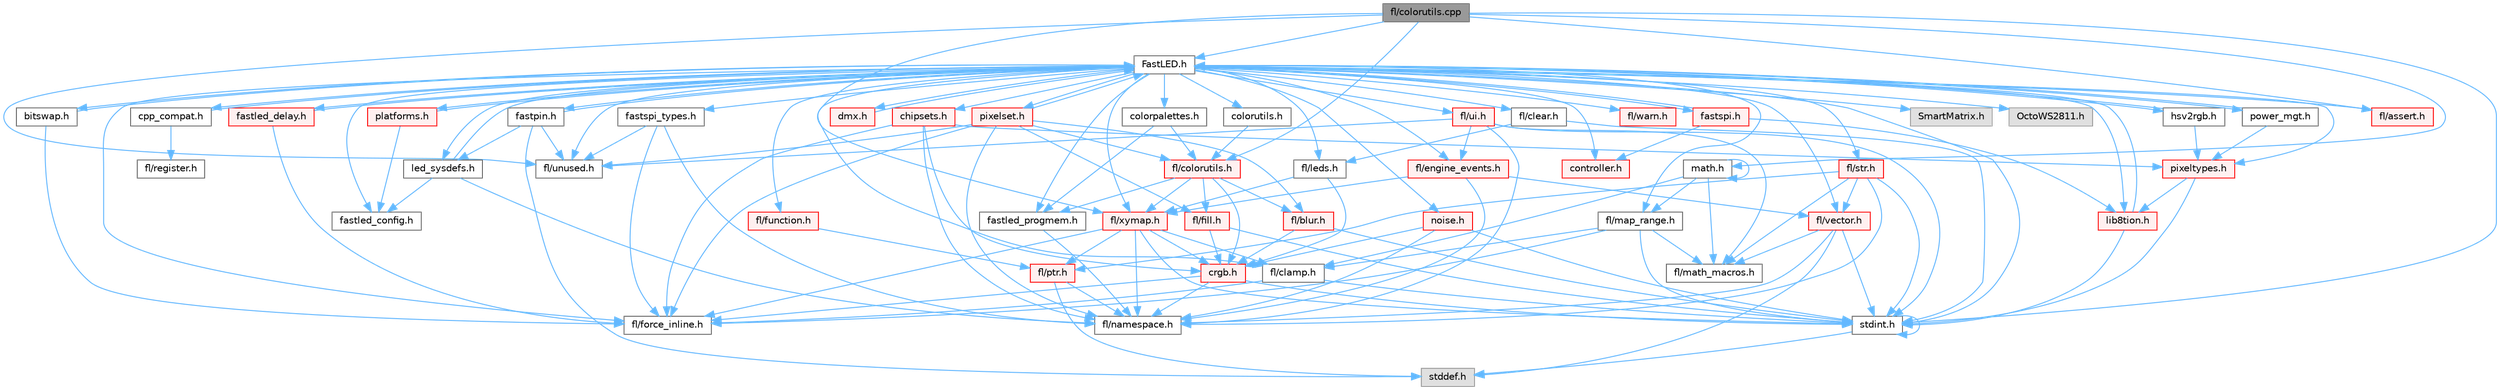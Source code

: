 digraph "fl/colorutils.cpp"
{
 // INTERACTIVE_SVG=YES
 // LATEX_PDF_SIZE
  bgcolor="transparent";
  edge [fontname=Helvetica,fontsize=10,labelfontname=Helvetica,labelfontsize=10];
  node [fontname=Helvetica,fontsize=10,shape=box,height=0.2,width=0.4];
  Node1 [id="Node000001",label="fl/colorutils.cpp",height=0.2,width=0.4,color="gray40", fillcolor="grey60", style="filled", fontcolor="black",tooltip="Misc utility functions for palettes, blending, and more."];
  Node1 -> Node2 [id="edge1_Node000001_Node000002",color="steelblue1",style="solid",tooltip=" "];
  Node2 [id="Node000002",label="math.h",height=0.2,width=0.4,color="grey40", fillcolor="white", style="filled",URL="$df/db1/math_8h.html",tooltip=" "];
  Node2 -> Node3 [id="edge2_Node000002_Node000003",color="steelblue1",style="solid",tooltip=" "];
  Node3 [id="Node000003",label="fl/clamp.h",height=0.2,width=0.4,color="grey40", fillcolor="white", style="filled",URL="$d6/dd3/clamp_8h.html",tooltip=" "];
  Node3 -> Node4 [id="edge3_Node000003_Node000004",color="steelblue1",style="solid",tooltip=" "];
  Node4 [id="Node000004",label="stdint.h",height=0.2,width=0.4,color="grey40", fillcolor="white", style="filled",URL="$df/dd8/stdint_8h.html",tooltip=" "];
  Node4 -> Node5 [id="edge4_Node000004_Node000005",color="steelblue1",style="solid",tooltip=" "];
  Node5 [id="Node000005",label="stddef.h",height=0.2,width=0.4,color="grey60", fillcolor="#E0E0E0", style="filled",tooltip=" "];
  Node4 -> Node4 [id="edge5_Node000004_Node000004",color="steelblue1",style="solid",tooltip=" "];
  Node3 -> Node6 [id="edge6_Node000003_Node000006",color="steelblue1",style="solid",tooltip=" "];
  Node6 [id="Node000006",label="fl/force_inline.h",height=0.2,width=0.4,color="grey40", fillcolor="white", style="filled",URL="$d4/d64/force__inline_8h.html",tooltip=" "];
  Node2 -> Node7 [id="edge7_Node000002_Node000007",color="steelblue1",style="solid",tooltip=" "];
  Node7 [id="Node000007",label="fl/map_range.h",height=0.2,width=0.4,color="grey40", fillcolor="white", style="filled",URL="$d1/d47/map__range_8h.html",tooltip=" "];
  Node7 -> Node4 [id="edge8_Node000007_Node000004",color="steelblue1",style="solid",tooltip=" "];
  Node7 -> Node3 [id="edge9_Node000007_Node000003",color="steelblue1",style="solid",tooltip=" "];
  Node7 -> Node6 [id="edge10_Node000007_Node000006",color="steelblue1",style="solid",tooltip=" "];
  Node7 -> Node8 [id="edge11_Node000007_Node000008",color="steelblue1",style="solid",tooltip=" "];
  Node8 [id="Node000008",label="fl/math_macros.h",height=0.2,width=0.4,color="grey40", fillcolor="white", style="filled",URL="$d8/db8/math__macros_8h.html",tooltip=" "];
  Node2 -> Node8 [id="edge12_Node000002_Node000008",color="steelblue1",style="solid",tooltip=" "];
  Node2 -> Node2 [id="edge13_Node000002_Node000002",color="steelblue1",style="solid",tooltip=" "];
  Node1 -> Node4 [id="edge14_Node000001_Node000004",color="steelblue1",style="solid",tooltip=" "];
  Node1 -> Node9 [id="edge15_Node000001_Node000009",color="steelblue1",style="solid",tooltip=" "];
  Node9 [id="Node000009",label="FastLED.h",height=0.2,width=0.4,color="grey40", fillcolor="white", style="filled",URL="$db/d97/_fast_l_e_d_8h.html",tooltip="central include file for FastLED, defines the CFastLED class/object"];
  Node9 -> Node4 [id="edge16_Node000009_Node000004",color="steelblue1",style="solid",tooltip=" "];
  Node9 -> Node10 [id="edge17_Node000009_Node000010",color="steelblue1",style="solid",tooltip=" "];
  Node10 [id="Node000010",label="SmartMatrix.h",height=0.2,width=0.4,color="grey60", fillcolor="#E0E0E0", style="filled",tooltip=" "];
  Node9 -> Node11 [id="edge18_Node000009_Node000011",color="steelblue1",style="solid",tooltip=" "];
  Node11 [id="Node000011",label="OctoWS2811.h",height=0.2,width=0.4,color="grey60", fillcolor="#E0E0E0", style="filled",tooltip=" "];
  Node9 -> Node6 [id="edge19_Node000009_Node000006",color="steelblue1",style="solid",tooltip=" "];
  Node9 -> Node12 [id="edge20_Node000009_Node000012",color="steelblue1",style="solid",tooltip=" "];
  Node12 [id="Node000012",label="cpp_compat.h",height=0.2,width=0.4,color="grey40", fillcolor="white", style="filled",URL="$d9/d13/cpp__compat_8h.html",tooltip="Compatibility functions based on C++ version."];
  Node12 -> Node9 [id="edge21_Node000012_Node000009",color="steelblue1",style="solid",tooltip=" "];
  Node12 -> Node13 [id="edge22_Node000012_Node000013",color="steelblue1",style="solid",tooltip=" "];
  Node13 [id="Node000013",label="fl/register.h",height=0.2,width=0.4,color="grey40", fillcolor="white", style="filled",URL="$df/d80/register_8h.html",tooltip=" "];
  Node9 -> Node14 [id="edge23_Node000009_Node000014",color="steelblue1",style="solid",tooltip=" "];
  Node14 [id="Node000014",label="fastled_config.h",height=0.2,width=0.4,color="grey40", fillcolor="white", style="filled",URL="$d5/d11/fastled__config_8h.html",tooltip="Contains definitions that can be used to configure FastLED at compile time."];
  Node9 -> Node15 [id="edge24_Node000009_Node000015",color="steelblue1",style="solid",tooltip=" "];
  Node15 [id="Node000015",label="led_sysdefs.h",height=0.2,width=0.4,color="grey40", fillcolor="white", style="filled",URL="$d9/d3e/led__sysdefs_8h.html",tooltip="Determines which platform system definitions to include."];
  Node15 -> Node9 [id="edge25_Node000015_Node000009",color="steelblue1",style="solid",tooltip=" "];
  Node15 -> Node14 [id="edge26_Node000015_Node000014",color="steelblue1",style="solid",tooltip=" "];
  Node15 -> Node16 [id="edge27_Node000015_Node000016",color="steelblue1",style="solid",tooltip=" "];
  Node16 [id="Node000016",label="fl/namespace.h",height=0.2,width=0.4,color="grey40", fillcolor="white", style="filled",URL="$df/d2a/namespace_8h.html",tooltip="Implements the FastLED namespace macros."];
  Node9 -> Node17 [id="edge28_Node000009_Node000017",color="steelblue1",style="solid",tooltip=" "];
  Node17 [id="Node000017",label="fastled_delay.h",height=0.2,width=0.4,color="red", fillcolor="#FFF0F0", style="filled",URL="$d0/da8/fastled__delay_8h.html",tooltip="Utility functions and classes for managing delay cycles."];
  Node17 -> Node9 [id="edge29_Node000017_Node000009",color="steelblue1",style="solid",tooltip=" "];
  Node17 -> Node6 [id="edge30_Node000017_Node000006",color="steelblue1",style="solid",tooltip=" "];
  Node9 -> Node19 [id="edge31_Node000009_Node000019",color="steelblue1",style="solid",tooltip=" "];
  Node19 [id="Node000019",label="bitswap.h",height=0.2,width=0.4,color="grey40", fillcolor="white", style="filled",URL="$de/ded/bitswap_8h.html",tooltip="Functions for doing a rotation of bits/bytes used by parallel output."];
  Node19 -> Node9 [id="edge32_Node000019_Node000009",color="steelblue1",style="solid",tooltip=" "];
  Node19 -> Node6 [id="edge33_Node000019_Node000006",color="steelblue1",style="solid",tooltip=" "];
  Node9 -> Node20 [id="edge34_Node000009_Node000020",color="steelblue1",style="solid",tooltip=" "];
  Node20 [id="Node000020",label="controller.h",height=0.2,width=0.4,color="red", fillcolor="#FFF0F0", style="filled",URL="$d2/dd9/controller_8h.html",tooltip="deprecated: base definitions used by led controllers for writing out led data"];
  Node9 -> Node68 [id="edge35_Node000009_Node000068",color="steelblue1",style="solid",tooltip=" "];
  Node68 [id="Node000068",label="fastpin.h",height=0.2,width=0.4,color="grey40", fillcolor="white", style="filled",URL="$db/d65/fastpin_8h.html",tooltip="Class base definitions for defining fast pin access."];
  Node68 -> Node9 [id="edge36_Node000068_Node000009",color="steelblue1",style="solid",tooltip=" "];
  Node68 -> Node15 [id="edge37_Node000068_Node000015",color="steelblue1",style="solid",tooltip=" "];
  Node68 -> Node5 [id="edge38_Node000068_Node000005",color="steelblue1",style="solid",tooltip=" "];
  Node68 -> Node55 [id="edge39_Node000068_Node000055",color="steelblue1",style="solid",tooltip=" "];
  Node55 [id="Node000055",label="fl/unused.h",height=0.2,width=0.4,color="grey40", fillcolor="white", style="filled",URL="$d8/d4b/unused_8h.html",tooltip=" "];
  Node9 -> Node69 [id="edge40_Node000009_Node000069",color="steelblue1",style="solid",tooltip=" "];
  Node69 [id="Node000069",label="fastspi_types.h",height=0.2,width=0.4,color="grey40", fillcolor="white", style="filled",URL="$d2/ddb/fastspi__types_8h.html",tooltip="Data types and constants used by SPI interfaces."];
  Node69 -> Node6 [id="edge41_Node000069_Node000006",color="steelblue1",style="solid",tooltip=" "];
  Node69 -> Node16 [id="edge42_Node000069_Node000016",color="steelblue1",style="solid",tooltip=" "];
  Node69 -> Node55 [id="edge43_Node000069_Node000055",color="steelblue1",style="solid",tooltip=" "];
  Node9 -> Node70 [id="edge44_Node000009_Node000070",color="steelblue1",style="solid",tooltip=" "];
  Node70 [id="Node000070",label="dmx.h",height=0.2,width=0.4,color="red", fillcolor="#FFF0F0", style="filled",URL="$d3/de1/dmx_8h.html",tooltip="Defines the DMX512-based LED controllers."];
  Node70 -> Node9 [id="edge45_Node000070_Node000009",color="steelblue1",style="solid",tooltip=" "];
  Node9 -> Node73 [id="edge46_Node000009_Node000073",color="steelblue1",style="solid",tooltip=" "];
  Node73 [id="Node000073",label="platforms.h",height=0.2,width=0.4,color="red", fillcolor="#FFF0F0", style="filled",URL="$da/dc9/platforms_8h.html",tooltip="Determines which platforms headers to include."];
  Node73 -> Node9 [id="edge47_Node000073_Node000009",color="steelblue1",style="solid",tooltip=" "];
  Node73 -> Node14 [id="edge48_Node000073_Node000014",color="steelblue1",style="solid",tooltip=" "];
  Node9 -> Node75 [id="edge49_Node000009_Node000075",color="steelblue1",style="solid",tooltip=" "];
  Node75 [id="Node000075",label="fastled_progmem.h",height=0.2,width=0.4,color="grey40", fillcolor="white", style="filled",URL="$df/dab/fastled__progmem_8h.html",tooltip="Wrapper definitions to allow seamless use of PROGMEM in environments that have it."];
  Node75 -> Node16 [id="edge50_Node000075_Node000016",color="steelblue1",style="solid",tooltip=" "];
  Node9 -> Node23 [id="edge51_Node000009_Node000023",color="steelblue1",style="solid",tooltip=" "];
  Node23 [id="Node000023",label="lib8tion.h",height=0.2,width=0.4,color="red", fillcolor="#FFF0F0", style="filled",URL="$df/da5/lib8tion_8h.html",tooltip="Fast, efficient 8-bit math functions specifically designed for high-performance LED programming."];
  Node23 -> Node9 [id="edge52_Node000023_Node000009",color="steelblue1",style="solid",tooltip=" "];
  Node23 -> Node4 [id="edge53_Node000023_Node000004",color="steelblue1",style="solid",tooltip=" "];
  Node9 -> Node22 [id="edge54_Node000009_Node000022",color="steelblue1",style="solid",tooltip=" "];
  Node22 [id="Node000022",label="pixeltypes.h",height=0.2,width=0.4,color="red", fillcolor="#FFF0F0", style="filled",URL="$d2/dba/pixeltypes_8h.html",tooltip="Includes defintions for RGB and HSV pixels."];
  Node22 -> Node4 [id="edge55_Node000022_Node000004",color="steelblue1",style="solid",tooltip=" "];
  Node22 -> Node23 [id="edge56_Node000022_Node000023",color="steelblue1",style="solid",tooltip=" "];
  Node9 -> Node76 [id="edge57_Node000009_Node000076",color="steelblue1",style="solid",tooltip=" "];
  Node76 [id="Node000076",label="hsv2rgb.h",height=0.2,width=0.4,color="grey40", fillcolor="white", style="filled",URL="$de/d9a/hsv2rgb_8h.html",tooltip="Functions to convert from the HSV colorspace to the RGB colorspace."];
  Node76 -> Node9 [id="edge58_Node000076_Node000009",color="steelblue1",style="solid",tooltip=" "];
  Node76 -> Node22 [id="edge59_Node000076_Node000022",color="steelblue1",style="solid",tooltip=" "];
  Node9 -> Node77 [id="edge60_Node000009_Node000077",color="steelblue1",style="solid",tooltip=" "];
  Node77 [id="Node000077",label="colorutils.h",height=0.2,width=0.4,color="grey40", fillcolor="white", style="filled",URL="$d1/dfb/colorutils_8h.html",tooltip=" "];
  Node77 -> Node78 [id="edge61_Node000077_Node000078",color="steelblue1",style="solid",tooltip=" "];
  Node78 [id="Node000078",label="fl/colorutils.h",height=0.2,width=0.4,color="red", fillcolor="#FFF0F0", style="filled",URL="$d7/df9/fl_2colorutils_8h.html",tooltip="Utility functions for color fill, palettes, blending, and more."];
  Node78 -> Node41 [id="edge62_Node000078_Node000041",color="steelblue1",style="solid",tooltip=" "];
  Node41 [id="Node000041",label="crgb.h",height=0.2,width=0.4,color="red", fillcolor="#FFF0F0", style="filled",URL="$db/dd1/crgb_8h.html",tooltip="Defines the red, green, and blue (RGB) pixel struct."];
  Node41 -> Node4 [id="edge63_Node000041_Node000004",color="steelblue1",style="solid",tooltip=" "];
  Node41 -> Node16 [id="edge64_Node000041_Node000016",color="steelblue1",style="solid",tooltip=" "];
  Node41 -> Node6 [id="edge65_Node000041_Node000006",color="steelblue1",style="solid",tooltip=" "];
  Node78 -> Node75 [id="edge66_Node000078_Node000075",color="steelblue1",style="solid",tooltip=" "];
  Node78 -> Node79 [id="edge67_Node000078_Node000079",color="steelblue1",style="solid",tooltip=" "];
  Node79 [id="Node000079",label="fl/blur.h",height=0.2,width=0.4,color="red", fillcolor="#FFF0F0", style="filled",URL="$d4/df5/blur_8h.html",tooltip=" "];
  Node79 -> Node4 [id="edge68_Node000079_Node000004",color="steelblue1",style="solid",tooltip=" "];
  Node79 -> Node41 [id="edge69_Node000079_Node000041",color="steelblue1",style="solid",tooltip=" "];
  Node78 -> Node82 [id="edge70_Node000078_Node000082",color="steelblue1",style="solid",tooltip=" "];
  Node82 [id="Node000082",label="fl/fill.h",height=0.2,width=0.4,color="red", fillcolor="#FFF0F0", style="filled",URL="$d2/d78/fill_8h.html",tooltip=" "];
  Node82 -> Node41 [id="edge71_Node000082_Node000041",color="steelblue1",style="solid",tooltip=" "];
  Node82 -> Node4 [id="edge72_Node000082_Node000004",color="steelblue1",style="solid",tooltip=" "];
  Node78 -> Node65 [id="edge73_Node000078_Node000065",color="steelblue1",style="solid",tooltip=" "];
  Node65 [id="Node000065",label="fl/xymap.h",height=0.2,width=0.4,color="red", fillcolor="#FFF0F0", style="filled",URL="$da/d61/xymap_8h.html",tooltip=" "];
  Node65 -> Node4 [id="edge74_Node000065_Node000004",color="steelblue1",style="solid",tooltip=" "];
  Node65 -> Node41 [id="edge75_Node000065_Node000041",color="steelblue1",style="solid",tooltip=" "];
  Node65 -> Node3 [id="edge76_Node000065_Node000003",color="steelblue1",style="solid",tooltip=" "];
  Node65 -> Node6 [id="edge77_Node000065_Node000006",color="steelblue1",style="solid",tooltip=" "];
  Node65 -> Node16 [id="edge78_Node000065_Node000016",color="steelblue1",style="solid",tooltip=" "];
  Node65 -> Node31 [id="edge79_Node000065_Node000031",color="steelblue1",style="solid",tooltip=" "];
  Node31 [id="Node000031",label="fl/ptr.h",height=0.2,width=0.4,color="red", fillcolor="#FFF0F0", style="filled",URL="$dd/d98/ptr_8h.html",tooltip=" "];
  Node31 -> Node5 [id="edge80_Node000031_Node000005",color="steelblue1",style="solid",tooltip=" "];
  Node31 -> Node16 [id="edge81_Node000031_Node000016",color="steelblue1",style="solid",tooltip=" "];
  Node9 -> Node83 [id="edge82_Node000009_Node000083",color="steelblue1",style="solid",tooltip=" "];
  Node83 [id="Node000083",label="pixelset.h",height=0.2,width=0.4,color="red", fillcolor="#FFF0F0", style="filled",URL="$d4/d46/pixelset_8h.html",tooltip="Declares classes for managing logical groups of LEDs."];
  Node83 -> Node6 [id="edge83_Node000083_Node000006",color="steelblue1",style="solid",tooltip=" "];
  Node83 -> Node16 [id="edge84_Node000083_Node000016",color="steelblue1",style="solid",tooltip=" "];
  Node83 -> Node55 [id="edge85_Node000083_Node000055",color="steelblue1",style="solid",tooltip=" "];
  Node83 -> Node78 [id="edge86_Node000083_Node000078",color="steelblue1",style="solid",tooltip=" "];
  Node83 -> Node82 [id="edge87_Node000083_Node000082",color="steelblue1",style="solid",tooltip=" "];
  Node83 -> Node79 [id="edge88_Node000083_Node000079",color="steelblue1",style="solid",tooltip=" "];
  Node83 -> Node9 [id="edge89_Node000083_Node000009",color="steelblue1",style="solid",tooltip=" "];
  Node9 -> Node85 [id="edge90_Node000009_Node000085",color="steelblue1",style="solid",tooltip=" "];
  Node85 [id="Node000085",label="colorpalettes.h",height=0.2,width=0.4,color="grey40", fillcolor="white", style="filled",URL="$dc/dcc/colorpalettes_8h.html",tooltip="Declarations for the predefined color palettes supplied by FastLED."];
  Node85 -> Node78 [id="edge91_Node000085_Node000078",color="steelblue1",style="solid",tooltip=" "];
  Node85 -> Node75 [id="edge92_Node000085_Node000075",color="steelblue1",style="solid",tooltip=" "];
  Node9 -> Node86 [id="edge93_Node000009_Node000086",color="steelblue1",style="solid",tooltip=" "];
  Node86 [id="Node000086",label="noise.h",height=0.2,width=0.4,color="red", fillcolor="#FFF0F0", style="filled",URL="$d1/d31/noise_8h.html",tooltip="Functions to generate and fill arrays with noise."];
  Node86 -> Node4 [id="edge94_Node000086_Node000004",color="steelblue1",style="solid",tooltip=" "];
  Node86 -> Node41 [id="edge95_Node000086_Node000041",color="steelblue1",style="solid",tooltip=" "];
  Node86 -> Node16 [id="edge96_Node000086_Node000016",color="steelblue1",style="solid",tooltip=" "];
  Node9 -> Node87 [id="edge97_Node000009_Node000087",color="steelblue1",style="solid",tooltip=" "];
  Node87 [id="Node000087",label="power_mgt.h",height=0.2,width=0.4,color="grey40", fillcolor="white", style="filled",URL="$dc/d5b/power__mgt_8h.html",tooltip="Functions to limit the power used by FastLED."];
  Node87 -> Node9 [id="edge98_Node000087_Node000009",color="steelblue1",style="solid",tooltip=" "];
  Node87 -> Node22 [id="edge99_Node000087_Node000022",color="steelblue1",style="solid",tooltip=" "];
  Node9 -> Node88 [id="edge100_Node000009_Node000088",color="steelblue1",style="solid",tooltip=" "];
  Node88 [id="Node000088",label="fastspi.h",height=0.2,width=0.4,color="red", fillcolor="#FFF0F0", style="filled",URL="$d6/ddc/fastspi_8h.html",tooltip="Serial peripheral interface (SPI) definitions per platform."];
  Node88 -> Node9 [id="edge101_Node000088_Node000009",color="steelblue1",style="solid",tooltip=" "];
  Node88 -> Node20 [id="edge102_Node000088_Node000020",color="steelblue1",style="solid",tooltip=" "];
  Node88 -> Node23 [id="edge103_Node000088_Node000023",color="steelblue1",style="solid",tooltip=" "];
  Node9 -> Node90 [id="edge104_Node000009_Node000090",color="steelblue1",style="solid",tooltip=" "];
  Node90 [id="Node000090",label="chipsets.h",height=0.2,width=0.4,color="red", fillcolor="#FFF0F0", style="filled",URL="$db/d66/chipsets_8h.html",tooltip="Contains the bulk of the definitions for the various LED chipsets supported."];
  Node90 -> Node22 [id="edge105_Node000090_Node000022",color="steelblue1",style="solid",tooltip=" "];
  Node90 -> Node6 [id="edge106_Node000090_Node000006",color="steelblue1",style="solid",tooltip=" "];
  Node90 -> Node41 [id="edge107_Node000090_Node000041",color="steelblue1",style="solid",tooltip=" "];
  Node90 -> Node16 [id="edge108_Node000090_Node000016",color="steelblue1",style="solid",tooltip=" "];
  Node9 -> Node56 [id="edge109_Node000009_Node000056",color="steelblue1",style="solid",tooltip=" "];
  Node56 [id="Node000056",label="fl/engine_events.h",height=0.2,width=0.4,color="red", fillcolor="#FFF0F0", style="filled",URL="$db/dc0/engine__events_8h.html",tooltip=" "];
  Node56 -> Node16 [id="edge110_Node000056_Node000016",color="steelblue1",style="solid",tooltip=" "];
  Node56 -> Node35 [id="edge111_Node000056_Node000035",color="steelblue1",style="solid",tooltip=" "];
  Node35 [id="Node000035",label="fl/vector.h",height=0.2,width=0.4,color="red", fillcolor="#FFF0F0", style="filled",URL="$d6/d68/vector_8h.html",tooltip=" "];
  Node35 -> Node5 [id="edge112_Node000035_Node000005",color="steelblue1",style="solid",tooltip=" "];
  Node35 -> Node4 [id="edge113_Node000035_Node000004",color="steelblue1",style="solid",tooltip=" "];
  Node35 -> Node8 [id="edge114_Node000035_Node000008",color="steelblue1",style="solid",tooltip=" "];
  Node35 -> Node16 [id="edge115_Node000035_Node000016",color="steelblue1",style="solid",tooltip=" "];
  Node56 -> Node65 [id="edge116_Node000056_Node000065",color="steelblue1",style="solid",tooltip=" "];
  Node9 -> Node91 [id="edge117_Node000009_Node000091",color="steelblue1",style="solid",tooltip=" "];
  Node91 [id="Node000091",label="fl/leds.h",height=0.2,width=0.4,color="grey40", fillcolor="white", style="filled",URL="$da/d78/leds_8h.html",tooltip=" "];
  Node91 -> Node41 [id="edge118_Node000091_Node000041",color="steelblue1",style="solid",tooltip=" "];
  Node91 -> Node65 [id="edge119_Node000091_Node000065",color="steelblue1",style="solid",tooltip=" "];
  Node9 -> Node29 [id="edge120_Node000009_Node000029",color="steelblue1",style="solid",tooltip=" "];
  Node29 [id="Node000029",label="fl/str.h",height=0.2,width=0.4,color="red", fillcolor="#FFF0F0", style="filled",URL="$d1/d93/str_8h.html",tooltip=" "];
  Node29 -> Node4 [id="edge121_Node000029_Node000004",color="steelblue1",style="solid",tooltip=" "];
  Node29 -> Node8 [id="edge122_Node000029_Node000008",color="steelblue1",style="solid",tooltip=" "];
  Node29 -> Node16 [id="edge123_Node000029_Node000016",color="steelblue1",style="solid",tooltip=" "];
  Node29 -> Node31 [id="edge124_Node000029_Node000031",color="steelblue1",style="solid",tooltip=" "];
  Node29 -> Node35 [id="edge125_Node000029_Node000035",color="steelblue1",style="solid",tooltip=" "];
  Node9 -> Node65 [id="edge126_Node000009_Node000065",color="steelblue1",style="solid",tooltip=" "];
  Node9 -> Node3 [id="edge127_Node000009_Node000003",color="steelblue1",style="solid",tooltip=" "];
  Node9 -> Node7 [id="edge128_Node000009_Node000007",color="steelblue1",style="solid",tooltip=" "];
  Node9 -> Node92 [id="edge129_Node000009_Node000092",color="steelblue1",style="solid",tooltip=" "];
  Node92 [id="Node000092",label="fl/warn.h",height=0.2,width=0.4,color="red", fillcolor="#FFF0F0", style="filled",URL="$de/d77/warn_8h.html",tooltip=" "];
  Node9 -> Node61 [id="edge130_Node000009_Node000061",color="steelblue1",style="solid",tooltip=" "];
  Node61 [id="Node000061",label="fl/assert.h",height=0.2,width=0.4,color="red", fillcolor="#FFF0F0", style="filled",URL="$dc/da7/assert_8h.html",tooltip=" "];
  Node9 -> Node55 [id="edge131_Node000009_Node000055",color="steelblue1",style="solid",tooltip=" "];
  Node9 -> Node35 [id="edge132_Node000009_Node000035",color="steelblue1",style="solid",tooltip=" "];
  Node9 -> Node95 [id="edge133_Node000009_Node000095",color="steelblue1",style="solid",tooltip=" "];
  Node95 [id="Node000095",label="fl/function.h",height=0.2,width=0.4,color="red", fillcolor="#FFF0F0", style="filled",URL="$dd/d67/function_8h.html",tooltip=" "];
  Node95 -> Node31 [id="edge134_Node000095_Node000031",color="steelblue1",style="solid",tooltip=" "];
  Node9 -> Node96 [id="edge135_Node000009_Node000096",color="steelblue1",style="solid",tooltip=" "];
  Node96 [id="Node000096",label="fl/clear.h",height=0.2,width=0.4,color="grey40", fillcolor="white", style="filled",URL="$df/db0/clear_8h.html",tooltip=" "];
  Node96 -> Node91 [id="edge136_Node000096_Node000091",color="steelblue1",style="solid",tooltip=" "];
  Node96 -> Node4 [id="edge137_Node000096_Node000004",color="steelblue1",style="solid",tooltip=" "];
  Node9 -> Node97 [id="edge138_Node000009_Node000097",color="steelblue1",style="solid",tooltip=" "];
  Node97 [id="Node000097",label="fl/ui.h",height=0.2,width=0.4,color="red", fillcolor="#FFF0F0", style="filled",URL="$d9/d3b/ui_8h.html",tooltip=" "];
  Node97 -> Node4 [id="edge139_Node000097_Node000004",color="steelblue1",style="solid",tooltip=" "];
  Node97 -> Node56 [id="edge140_Node000097_Node000056",color="steelblue1",style="solid",tooltip=" "];
  Node97 -> Node8 [id="edge141_Node000097_Node000008",color="steelblue1",style="solid",tooltip=" "];
  Node97 -> Node16 [id="edge142_Node000097_Node000016",color="steelblue1",style="solid",tooltip=" "];
  Node97 -> Node55 [id="edge143_Node000097_Node000055",color="steelblue1",style="solid",tooltip=" "];
  Node1 -> Node61 [id="edge144_Node000001_Node000061",color="steelblue1",style="solid",tooltip=" "];
  Node1 -> Node78 [id="edge145_Node000001_Node000078",color="steelblue1",style="solid",tooltip=" "];
  Node1 -> Node55 [id="edge146_Node000001_Node000055",color="steelblue1",style="solid",tooltip=" "];
  Node1 -> Node65 [id="edge147_Node000001_Node000065",color="steelblue1",style="solid",tooltip=" "];
}
